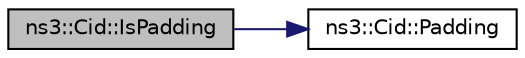 digraph "ns3::Cid::IsPadding"
{
  edge [fontname="Helvetica",fontsize="10",labelfontname="Helvetica",labelfontsize="10"];
  node [fontname="Helvetica",fontsize="10",shape=record];
  rankdir="LR";
  Node1 [label="ns3::Cid::IsPadding",height=0.2,width=0.4,color="black", fillcolor="grey75", style="filled", fontcolor="black"];
  Node1 -> Node2 [color="midnightblue",fontsize="10",style="solid"];
  Node2 [label="ns3::Cid::Padding",height=0.2,width=0.4,color="black", fillcolor="white", style="filled",URL="$de/d5c/classns3_1_1Cid.html#ad04fb2b950d3de75e55111082a72419b"];
}

